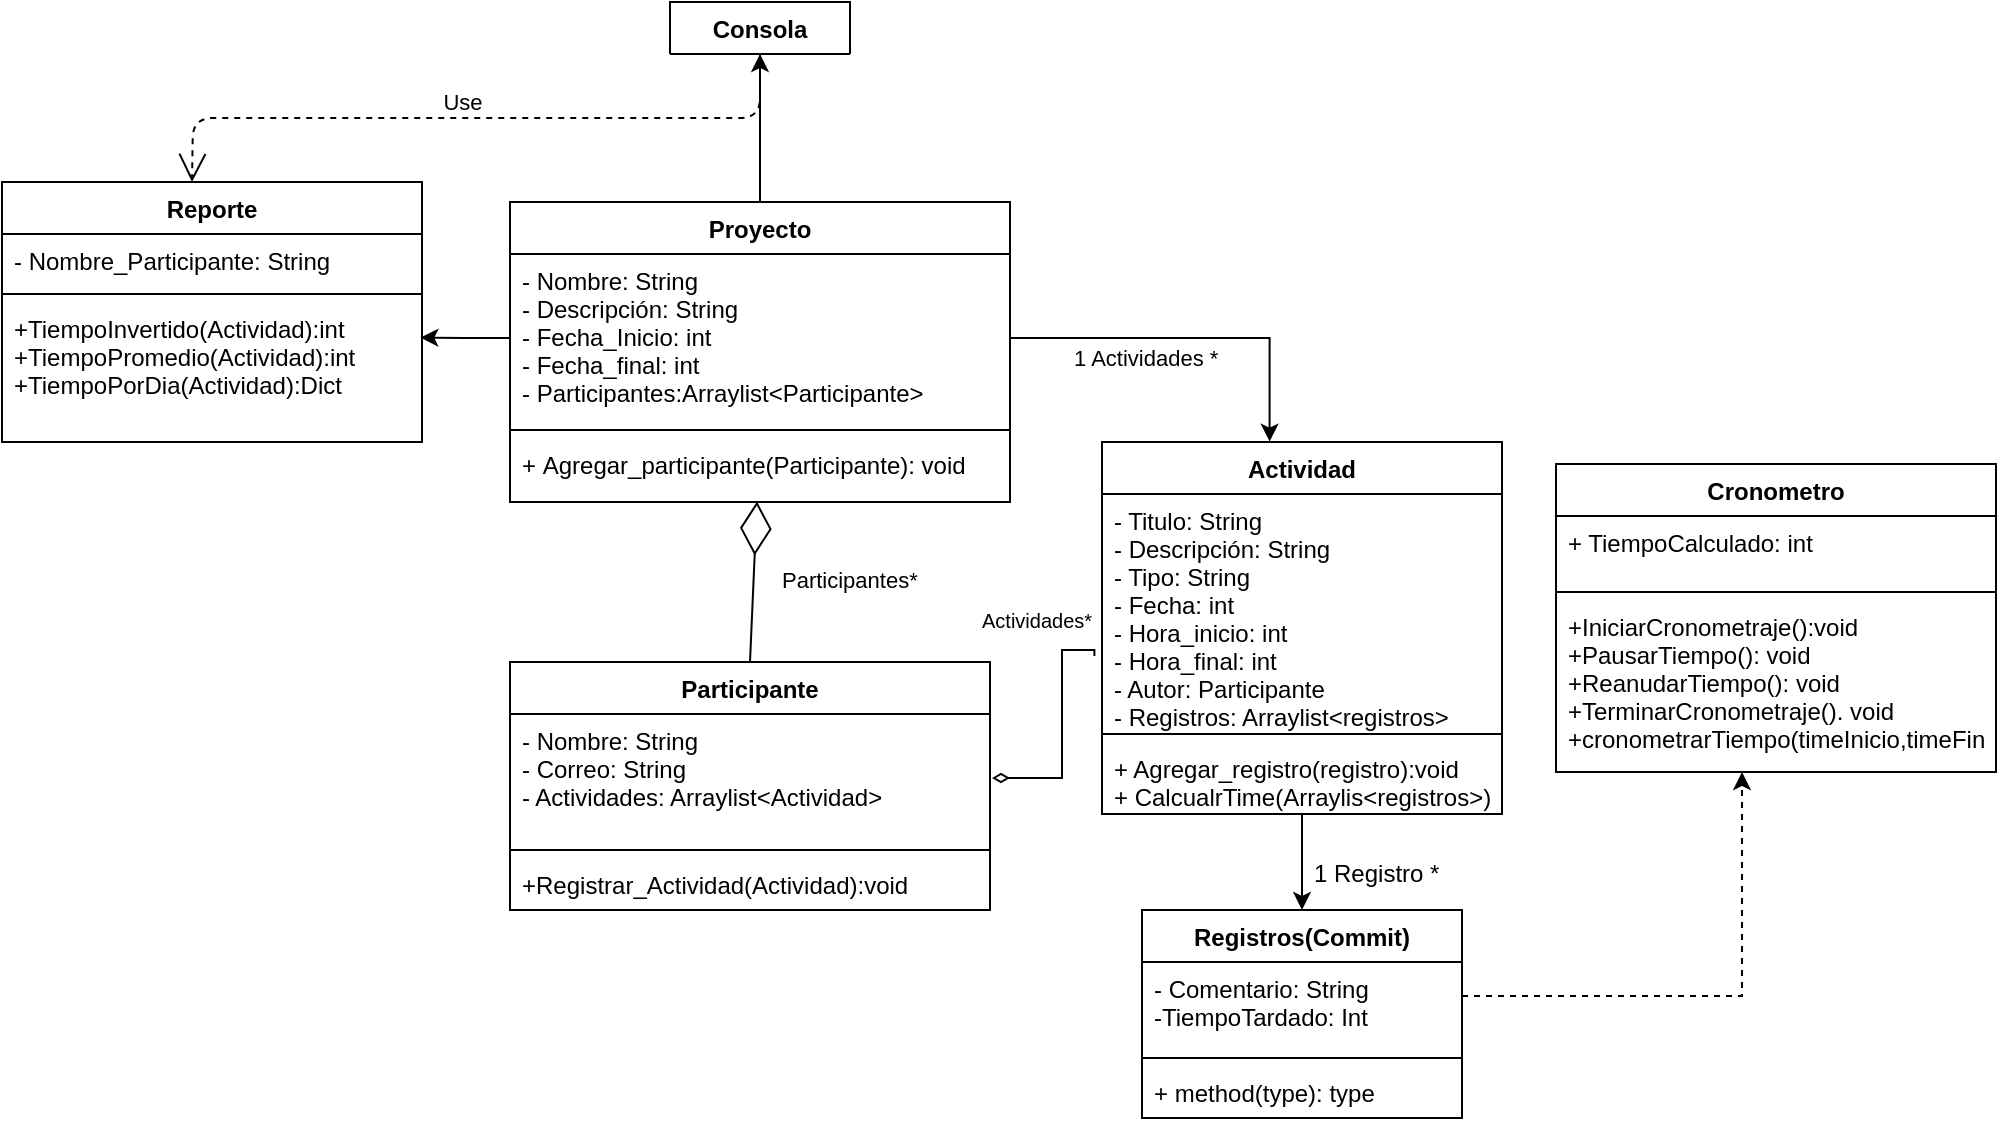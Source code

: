 <mxfile version="17.1.2" type="github">
  <diagram id="incmQxMKSfGl5wKCG0BV" name="Page-1">
    <mxGraphModel dx="920" dy="551" grid="1" gridSize="10" guides="1" tooltips="1" connect="1" arrows="1" fold="1" page="1" pageScale="1" pageWidth="827" pageHeight="1169" math="0" shadow="0">
      <root>
        <mxCell id="0" />
        <mxCell id="1" parent="0" />
        <mxCell id="nMU5c8A6cCMtayBZ8T7W-9" style="edgeStyle=orthogonalEdgeStyle;rounded=0;orthogonalLoop=1;jettySize=auto;html=1;entryX=0.5;entryY=0;entryDx=0;entryDy=0;" parent="1" source="XddrjZvcEHtdNuk61_eD-15" target="J5dITe3deXA6337DX1ma-1" edge="1">
          <mxGeometry relative="1" as="geometry" />
        </mxCell>
        <mxCell id="XddrjZvcEHtdNuk61_eD-15" value="Actividad" style="swimlane;fontStyle=1;align=center;verticalAlign=top;childLayout=stackLayout;horizontal=1;startSize=26;horizontalStack=0;resizeParent=1;resizeParentMax=0;resizeLast=0;collapsible=1;marginBottom=0;" parent="1" vertex="1">
          <mxGeometry x="600" y="360" width="200" height="186" as="geometry" />
        </mxCell>
        <mxCell id="XddrjZvcEHtdNuk61_eD-16" value="- Titulo: String &#xa;- Descripción: String&#xa;- Tipo: String&#xa;- Fecha: int&#xa;- Hora_inicio: int&#xa;- Hora_final: int&#xa;- Autor: Participante&#xa;- Registros: Arraylist&lt;registros&gt;" style="text;strokeColor=none;fillColor=none;align=left;verticalAlign=top;spacingLeft=4;spacingRight=4;overflow=hidden;rotatable=0;points=[[0,0.5],[1,0.5]];portConstraint=eastwest;" parent="XddrjZvcEHtdNuk61_eD-15" vertex="1">
          <mxGeometry y="26" width="200" height="116" as="geometry" />
        </mxCell>
        <mxCell id="XddrjZvcEHtdNuk61_eD-17" value="" style="line;strokeWidth=1;fillColor=none;align=left;verticalAlign=middle;spacingTop=-1;spacingLeft=3;spacingRight=3;rotatable=0;labelPosition=right;points=[];portConstraint=eastwest;" parent="XddrjZvcEHtdNuk61_eD-15" vertex="1">
          <mxGeometry y="142" width="200" height="8" as="geometry" />
        </mxCell>
        <mxCell id="XddrjZvcEHtdNuk61_eD-18" value="+ Agregar_registro(registro):void&#xa;+ CalcualrTime(Arraylis&lt;registros&gt;)" style="text;strokeColor=none;fillColor=none;align=left;verticalAlign=top;spacingLeft=4;spacingRight=4;overflow=hidden;rotatable=0;points=[[0,0.5],[1,0.5]];portConstraint=eastwest;" parent="XddrjZvcEHtdNuk61_eD-15" vertex="1">
          <mxGeometry y="150" width="200" height="36" as="geometry" />
        </mxCell>
        <mxCell id="XddrjZvcEHtdNuk61_eD-19" value="Reporte" style="swimlane;fontStyle=1;align=center;verticalAlign=top;childLayout=stackLayout;horizontal=1;startSize=26;horizontalStack=0;resizeParent=1;resizeParentMax=0;resizeLast=0;collapsible=1;marginBottom=0;" parent="1" vertex="1">
          <mxGeometry x="50" y="230" width="210" height="130" as="geometry" />
        </mxCell>
        <mxCell id="XddrjZvcEHtdNuk61_eD-20" value="- Nombre_Participante: String" style="text;strokeColor=none;fillColor=none;align=left;verticalAlign=top;spacingLeft=4;spacingRight=4;overflow=hidden;rotatable=0;points=[[0,0.5],[1,0.5]];portConstraint=eastwest;" parent="XddrjZvcEHtdNuk61_eD-19" vertex="1">
          <mxGeometry y="26" width="210" height="26" as="geometry" />
        </mxCell>
        <mxCell id="XddrjZvcEHtdNuk61_eD-21" value="" style="line;strokeWidth=1;fillColor=none;align=left;verticalAlign=middle;spacingTop=-1;spacingLeft=3;spacingRight=3;rotatable=0;labelPosition=right;points=[];portConstraint=eastwest;" parent="XddrjZvcEHtdNuk61_eD-19" vertex="1">
          <mxGeometry y="52" width="210" height="8" as="geometry" />
        </mxCell>
        <mxCell id="XddrjZvcEHtdNuk61_eD-22" value="+TiempoInvertido(Actividad):int&#xa;+TiempoPromedio(Actividad):int&#xa;+TiempoPorDia(Actividad):Dict" style="text;strokeColor=none;fillColor=none;align=left;verticalAlign=top;spacingLeft=4;spacingRight=4;overflow=hidden;rotatable=0;points=[[0,0.5],[1,0.5]];portConstraint=eastwest;" parent="XddrjZvcEHtdNuk61_eD-19" vertex="1">
          <mxGeometry y="60" width="210" height="70" as="geometry" />
        </mxCell>
        <mxCell id="DFxFiUlvuluB2VAF8abr-8" style="edgeStyle=orthogonalEdgeStyle;rounded=0;orthogonalLoop=1;jettySize=auto;html=1;" edge="1" parent="1" source="ZXk9ccuYGaarNcg2VIB--42" target="ZXk9ccuYGaarNcg2VIB--51">
          <mxGeometry relative="1" as="geometry" />
        </mxCell>
        <mxCell id="ZXk9ccuYGaarNcg2VIB--42" value="Proyecto" style="swimlane;fontStyle=1;align=center;verticalAlign=top;childLayout=stackLayout;horizontal=1;startSize=26;horizontalStack=0;resizeParent=1;resizeParentMax=0;resizeLast=0;collapsible=1;marginBottom=0;" parent="1" vertex="1">
          <mxGeometry x="304" y="240" width="250" height="150" as="geometry">
            <mxRectangle x="289" y="220" width="80" height="26" as="alternateBounds" />
          </mxGeometry>
        </mxCell>
        <mxCell id="ZXk9ccuYGaarNcg2VIB--43" value="- Nombre: String&#xa;- Descripción: String&#xa;- Fecha_Inicio: int&#xa;- Fecha_final: int&#xa;- Participantes:Arraylist&lt;Participante&gt;" style="text;strokeColor=none;fillColor=none;align=left;verticalAlign=top;spacingLeft=4;spacingRight=4;overflow=hidden;rotatable=0;points=[[0,0.5],[1,0.5]];portConstraint=eastwest;" parent="ZXk9ccuYGaarNcg2VIB--42" vertex="1">
          <mxGeometry y="26" width="250" height="84" as="geometry" />
        </mxCell>
        <mxCell id="ZXk9ccuYGaarNcg2VIB--44" value="" style="line;strokeWidth=1;fillColor=none;align=left;verticalAlign=middle;spacingTop=-1;spacingLeft=3;spacingRight=3;rotatable=0;labelPosition=right;points=[];portConstraint=eastwest;" parent="ZXk9ccuYGaarNcg2VIB--42" vertex="1">
          <mxGeometry y="110" width="250" height="8" as="geometry" />
        </mxCell>
        <mxCell id="ZXk9ccuYGaarNcg2VIB--45" value="+ Agregar_participante(Participante): void" style="text;strokeColor=none;fillColor=none;align=left;verticalAlign=top;spacingLeft=4;spacingRight=4;overflow=hidden;rotatable=0;points=[[0,0.5],[1,0.5]];portConstraint=eastwest;" parent="ZXk9ccuYGaarNcg2VIB--42" vertex="1">
          <mxGeometry y="118" width="250" height="32" as="geometry" />
        </mxCell>
        <mxCell id="ZXk9ccuYGaarNcg2VIB--46" value="Participante" style="swimlane;fontStyle=1;align=center;verticalAlign=top;childLayout=stackLayout;horizontal=1;startSize=26;horizontalStack=0;resizeParent=1;resizeParentMax=0;resizeLast=0;collapsible=1;marginBottom=0;" parent="1" vertex="1">
          <mxGeometry x="304" y="470" width="240" height="124" as="geometry">
            <mxRectangle x="289" y="450" width="100" height="26" as="alternateBounds" />
          </mxGeometry>
        </mxCell>
        <mxCell id="ZXk9ccuYGaarNcg2VIB--47" value="-  Nombre: String&#xa;- Correo: String&#xa;- Actividades: Arraylist&lt;Actividad&gt;" style="text;strokeColor=none;fillColor=none;align=left;verticalAlign=top;spacingLeft=4;spacingRight=4;overflow=hidden;rotatable=0;points=[[0,0.5],[1,0.5]];portConstraint=eastwest;" parent="ZXk9ccuYGaarNcg2VIB--46" vertex="1">
          <mxGeometry y="26" width="240" height="64" as="geometry" />
        </mxCell>
        <mxCell id="ZXk9ccuYGaarNcg2VIB--48" value="" style="line;strokeWidth=1;fillColor=none;align=left;verticalAlign=middle;spacingTop=-1;spacingLeft=3;spacingRight=3;rotatable=0;labelPosition=right;points=[];portConstraint=eastwest;" parent="ZXk9ccuYGaarNcg2VIB--46" vertex="1">
          <mxGeometry y="90" width="240" height="8" as="geometry" />
        </mxCell>
        <mxCell id="ZXk9ccuYGaarNcg2VIB--49" value="+Registrar_Actividad(Actividad):void" style="text;strokeColor=none;fillColor=none;align=left;verticalAlign=top;spacingLeft=4;spacingRight=4;overflow=hidden;rotatable=0;points=[[0,0.5],[1,0.5]];portConstraint=eastwest;" parent="ZXk9ccuYGaarNcg2VIB--46" vertex="1">
          <mxGeometry y="98" width="240" height="26" as="geometry" />
        </mxCell>
        <mxCell id="ZXk9ccuYGaarNcg2VIB--51" value="Consola" style="swimlane;fontStyle=1;align=center;verticalAlign=top;childLayout=stackLayout;horizontal=1;startSize=26;horizontalStack=0;resizeParent=1;resizeParentMax=0;resizeLast=0;collapsible=1;marginBottom=0;" parent="1" vertex="1" collapsed="1">
          <mxGeometry x="384" y="140" width="90" height="26" as="geometry">
            <mxRectangle x="349" y="90" width="160" height="70" as="alternateBounds" />
          </mxGeometry>
        </mxCell>
        <mxCell id="ZXk9ccuYGaarNcg2VIB--52" value="" style="line;strokeWidth=1;fillColor=none;align=left;verticalAlign=middle;spacingTop=-1;spacingLeft=3;spacingRight=3;rotatable=0;labelPosition=right;points=[];portConstraint=eastwest;" parent="ZXk9ccuYGaarNcg2VIB--51" vertex="1">
          <mxGeometry y="26" width="160" height="44" as="geometry" />
        </mxCell>
        <mxCell id="ZXk9ccuYGaarNcg2VIB--53" value="" style="endArrow=diamondThin;endFill=0;endSize=24;html=1;curved=1;exitX=0.5;exitY=0;exitDx=0;exitDy=0;entryX=0.494;entryY=0.993;entryDx=0;entryDy=0;entryPerimeter=0;" parent="1" source="ZXk9ccuYGaarNcg2VIB--46" target="ZXk9ccuYGaarNcg2VIB--45" edge="1">
          <mxGeometry width="160" relative="1" as="geometry">
            <mxPoint x="270" y="610" as="sourcePoint" />
            <mxPoint x="420" y="390" as="targetPoint" />
          </mxGeometry>
        </mxCell>
        <mxCell id="ZXk9ccuYGaarNcg2VIB--54" value="Use" style="endArrow=open;endSize=12;dashed=1;html=1;exitX=0.5;exitY=1;exitDx=0;exitDy=0;edgeStyle=orthogonalEdgeStyle;" parent="1" source="ZXk9ccuYGaarNcg2VIB--51" edge="1">
          <mxGeometry x="0.041" y="-8" width="160" relative="1" as="geometry">
            <mxPoint x="340" y="350" as="sourcePoint" />
            <mxPoint x="145" y="230" as="targetPoint" />
            <mxPoint as="offset" />
          </mxGeometry>
        </mxCell>
        <mxCell id="ZXk9ccuYGaarNcg2VIB--57" style="edgeStyle=orthogonalEdgeStyle;rounded=0;orthogonalLoop=1;jettySize=auto;html=1;endArrow=diamondThin;endFill=0;strokeWidth=1;targetPerimeterSpacing=1;startArrow=none;exitX=-0.019;exitY=0.698;exitDx=0;exitDy=0;exitPerimeter=0;" parent="1" source="XddrjZvcEHtdNuk61_eD-16" target="ZXk9ccuYGaarNcg2VIB--47" edge="1">
          <mxGeometry relative="1" as="geometry">
            <mxPoint x="620" y="464" as="sourcePoint" />
            <Array as="points">
              <mxPoint x="596" y="464" />
              <mxPoint x="580" y="464" />
              <mxPoint x="580" y="528" />
            </Array>
          </mxGeometry>
        </mxCell>
        <mxCell id="ZXk9ccuYGaarNcg2VIB--58" value="Participantes*&#xa;" style="text;strokeColor=none;fillColor=none;align=left;verticalAlign=middle;spacingLeft=4;spacingRight=4;overflow=hidden;points=[[0,0.5],[1,0.5]];portConstraint=eastwest;rotatable=0;fontSize=11;" parent="1" vertex="1">
          <mxGeometry x="434" y="420" width="80" height="30" as="geometry" />
        </mxCell>
        <mxCell id="ZXk9ccuYGaarNcg2VIB--59" value="Actividades*&#xa;" style="text;strokeColor=none;fillColor=none;align=left;verticalAlign=middle;spacingLeft=4;spacingRight=4;overflow=hidden;points=[[0,0.5],[1,0.5]];portConstraint=eastwest;rotatable=0;fontSize=10;" parent="1" vertex="1">
          <mxGeometry x="534" y="442" width="66" height="12" as="geometry" />
        </mxCell>
        <mxCell id="ZXk9ccuYGaarNcg2VIB--62" style="edgeStyle=orthogonalEdgeStyle;rounded=0;orthogonalLoop=1;jettySize=auto;html=1;entryX=0.996;entryY=0.254;entryDx=0;entryDy=0;entryPerimeter=0;" parent="1" source="ZXk9ccuYGaarNcg2VIB--43" target="XddrjZvcEHtdNuk61_eD-22" edge="1">
          <mxGeometry relative="1" as="geometry" />
        </mxCell>
        <mxCell id="DFxFiUlvuluB2VAF8abr-7" style="edgeStyle=orthogonalEdgeStyle;rounded=0;orthogonalLoop=1;jettySize=auto;html=1;dashed=1;" edge="1" parent="1" source="J5dITe3deXA6337DX1ma-1" target="DFxFiUlvuluB2VAF8abr-1">
          <mxGeometry relative="1" as="geometry">
            <Array as="points">
              <mxPoint x="920" y="637" />
            </Array>
          </mxGeometry>
        </mxCell>
        <mxCell id="J5dITe3deXA6337DX1ma-1" value="Registros(Commit)" style="swimlane;fontStyle=1;align=center;verticalAlign=top;childLayout=stackLayout;horizontal=1;startSize=26;horizontalStack=0;resizeParent=1;resizeParentMax=0;resizeLast=0;collapsible=1;marginBottom=0;" parent="1" vertex="1">
          <mxGeometry x="620" y="594" width="160" height="104" as="geometry" />
        </mxCell>
        <mxCell id="J5dITe3deXA6337DX1ma-2" value="- Comentario: String&#xa;-TiempoTardado: Int" style="text;strokeColor=none;fillColor=none;align=left;verticalAlign=top;spacingLeft=4;spacingRight=4;overflow=hidden;rotatable=0;points=[[0,0.5],[1,0.5]];portConstraint=eastwest;" parent="J5dITe3deXA6337DX1ma-1" vertex="1">
          <mxGeometry y="26" width="160" height="44" as="geometry" />
        </mxCell>
        <mxCell id="J5dITe3deXA6337DX1ma-3" value="" style="line;strokeWidth=1;fillColor=none;align=left;verticalAlign=middle;spacingTop=-1;spacingLeft=3;spacingRight=3;rotatable=0;labelPosition=right;points=[];portConstraint=eastwest;" parent="J5dITe3deXA6337DX1ma-1" vertex="1">
          <mxGeometry y="70" width="160" height="8" as="geometry" />
        </mxCell>
        <mxCell id="J5dITe3deXA6337DX1ma-4" value="+ method(type): type" style="text;strokeColor=none;fillColor=none;align=left;verticalAlign=top;spacingLeft=4;spacingRight=4;overflow=hidden;rotatable=0;points=[[0,0.5],[1,0.5]];portConstraint=eastwest;" parent="J5dITe3deXA6337DX1ma-1" vertex="1">
          <mxGeometry y="78" width="160" height="26" as="geometry" />
        </mxCell>
        <mxCell id="J5dITe3deXA6337DX1ma-6" value="1 Registro *" style="text;strokeColor=none;fillColor=none;align=left;verticalAlign=middle;spacingLeft=4;spacingRight=4;overflow=hidden;points=[[0,0.5],[1,0.5]];portConstraint=eastwest;rotatable=0;fontSize=12;direction=east;flipV=1;flipH=0;" parent="1" vertex="1">
          <mxGeometry x="700" y="565" width="90" height="20" as="geometry" />
        </mxCell>
        <mxCell id="J5dITe3deXA6337DX1ma-8" value="1 Actividades *&#xa;" style="text;strokeColor=none;fillColor=none;align=left;verticalAlign=middle;spacingLeft=4;spacingRight=4;overflow=hidden;points=[[0,0.5],[1,0.5]];portConstraint=eastwest;rotatable=0;fontSize=11;" parent="1" vertex="1">
          <mxGeometry x="580" y="310" width="90" height="21" as="geometry" />
        </mxCell>
        <mxCell id="nMU5c8A6cCMtayBZ8T7W-12" style="edgeStyle=orthogonalEdgeStyle;rounded=0;orthogonalLoop=1;jettySize=auto;html=1;entryX=0.419;entryY=-0.001;entryDx=0;entryDy=0;entryPerimeter=0;" parent="1" source="ZXk9ccuYGaarNcg2VIB--43" target="XddrjZvcEHtdNuk61_eD-15" edge="1">
          <mxGeometry relative="1" as="geometry" />
        </mxCell>
        <mxCell id="DFxFiUlvuluB2VAF8abr-1" value="Cronometro" style="swimlane;fontStyle=1;align=center;verticalAlign=top;childLayout=stackLayout;horizontal=1;startSize=26;horizontalStack=0;resizeParent=1;resizeParentMax=0;resizeLast=0;collapsible=1;marginBottom=0;" vertex="1" parent="1">
          <mxGeometry x="827" y="371" width="220" height="154" as="geometry" />
        </mxCell>
        <mxCell id="DFxFiUlvuluB2VAF8abr-2" value="+ TiempoCalculado: int" style="text;strokeColor=none;fillColor=none;align=left;verticalAlign=top;spacingLeft=4;spacingRight=4;overflow=hidden;rotatable=0;points=[[0,0.5],[1,0.5]];portConstraint=eastwest;" vertex="1" parent="DFxFiUlvuluB2VAF8abr-1">
          <mxGeometry y="26" width="220" height="34" as="geometry" />
        </mxCell>
        <mxCell id="DFxFiUlvuluB2VAF8abr-3" value="" style="line;strokeWidth=1;fillColor=none;align=left;verticalAlign=middle;spacingTop=-1;spacingLeft=3;spacingRight=3;rotatable=0;labelPosition=right;points=[];portConstraint=eastwest;" vertex="1" parent="DFxFiUlvuluB2VAF8abr-1">
          <mxGeometry y="60" width="220" height="8" as="geometry" />
        </mxCell>
        <mxCell id="DFxFiUlvuluB2VAF8abr-4" value="+IniciarCronometraje():void&#xa;+PausarTiempo(): void&#xa;+ReanudarTiempo(): void&#xa;+TerminarCronometraje(). void&#xa;+cronometrarTiempo(timeInicio,timeFinal): float" style="text;strokeColor=none;fillColor=none;align=left;verticalAlign=top;spacingLeft=4;spacingRight=4;overflow=hidden;rotatable=0;points=[[0,0.5],[1,0.5]];portConstraint=eastwest;" vertex="1" parent="DFxFiUlvuluB2VAF8abr-1">
          <mxGeometry y="68" width="220" height="86" as="geometry" />
        </mxCell>
      </root>
    </mxGraphModel>
  </diagram>
</mxfile>
